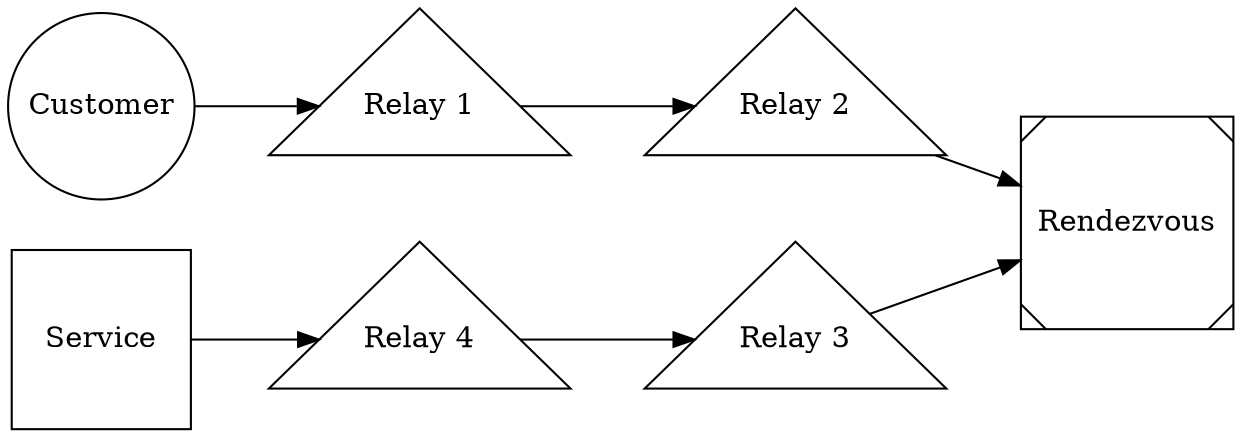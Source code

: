 digraph G {
				Customer [shape=circle, height=1.2];
				"Relay 1" [shape=triangle, height=1.3];
				"Relay 2" [shape=triangle, height=1.3];
				Rendezvous [shape=Msquare, height=1.2];
				"Relay 3" [shape=triangle, height=1.3];
				"Relay 4" [shape=triangle, height=1.3];
				Service [shape=square, height=1.2];

				rankdir=LR;

				Customer -> "Relay 1";
				"Relay 1" -> "Relay 2";
				"Relay 2" -> Rendezvous;
				"Relay 3" -> Rendezvous;
				"Relay 4" -> "Relay 3";
				Service -> "Relay 4";
}
